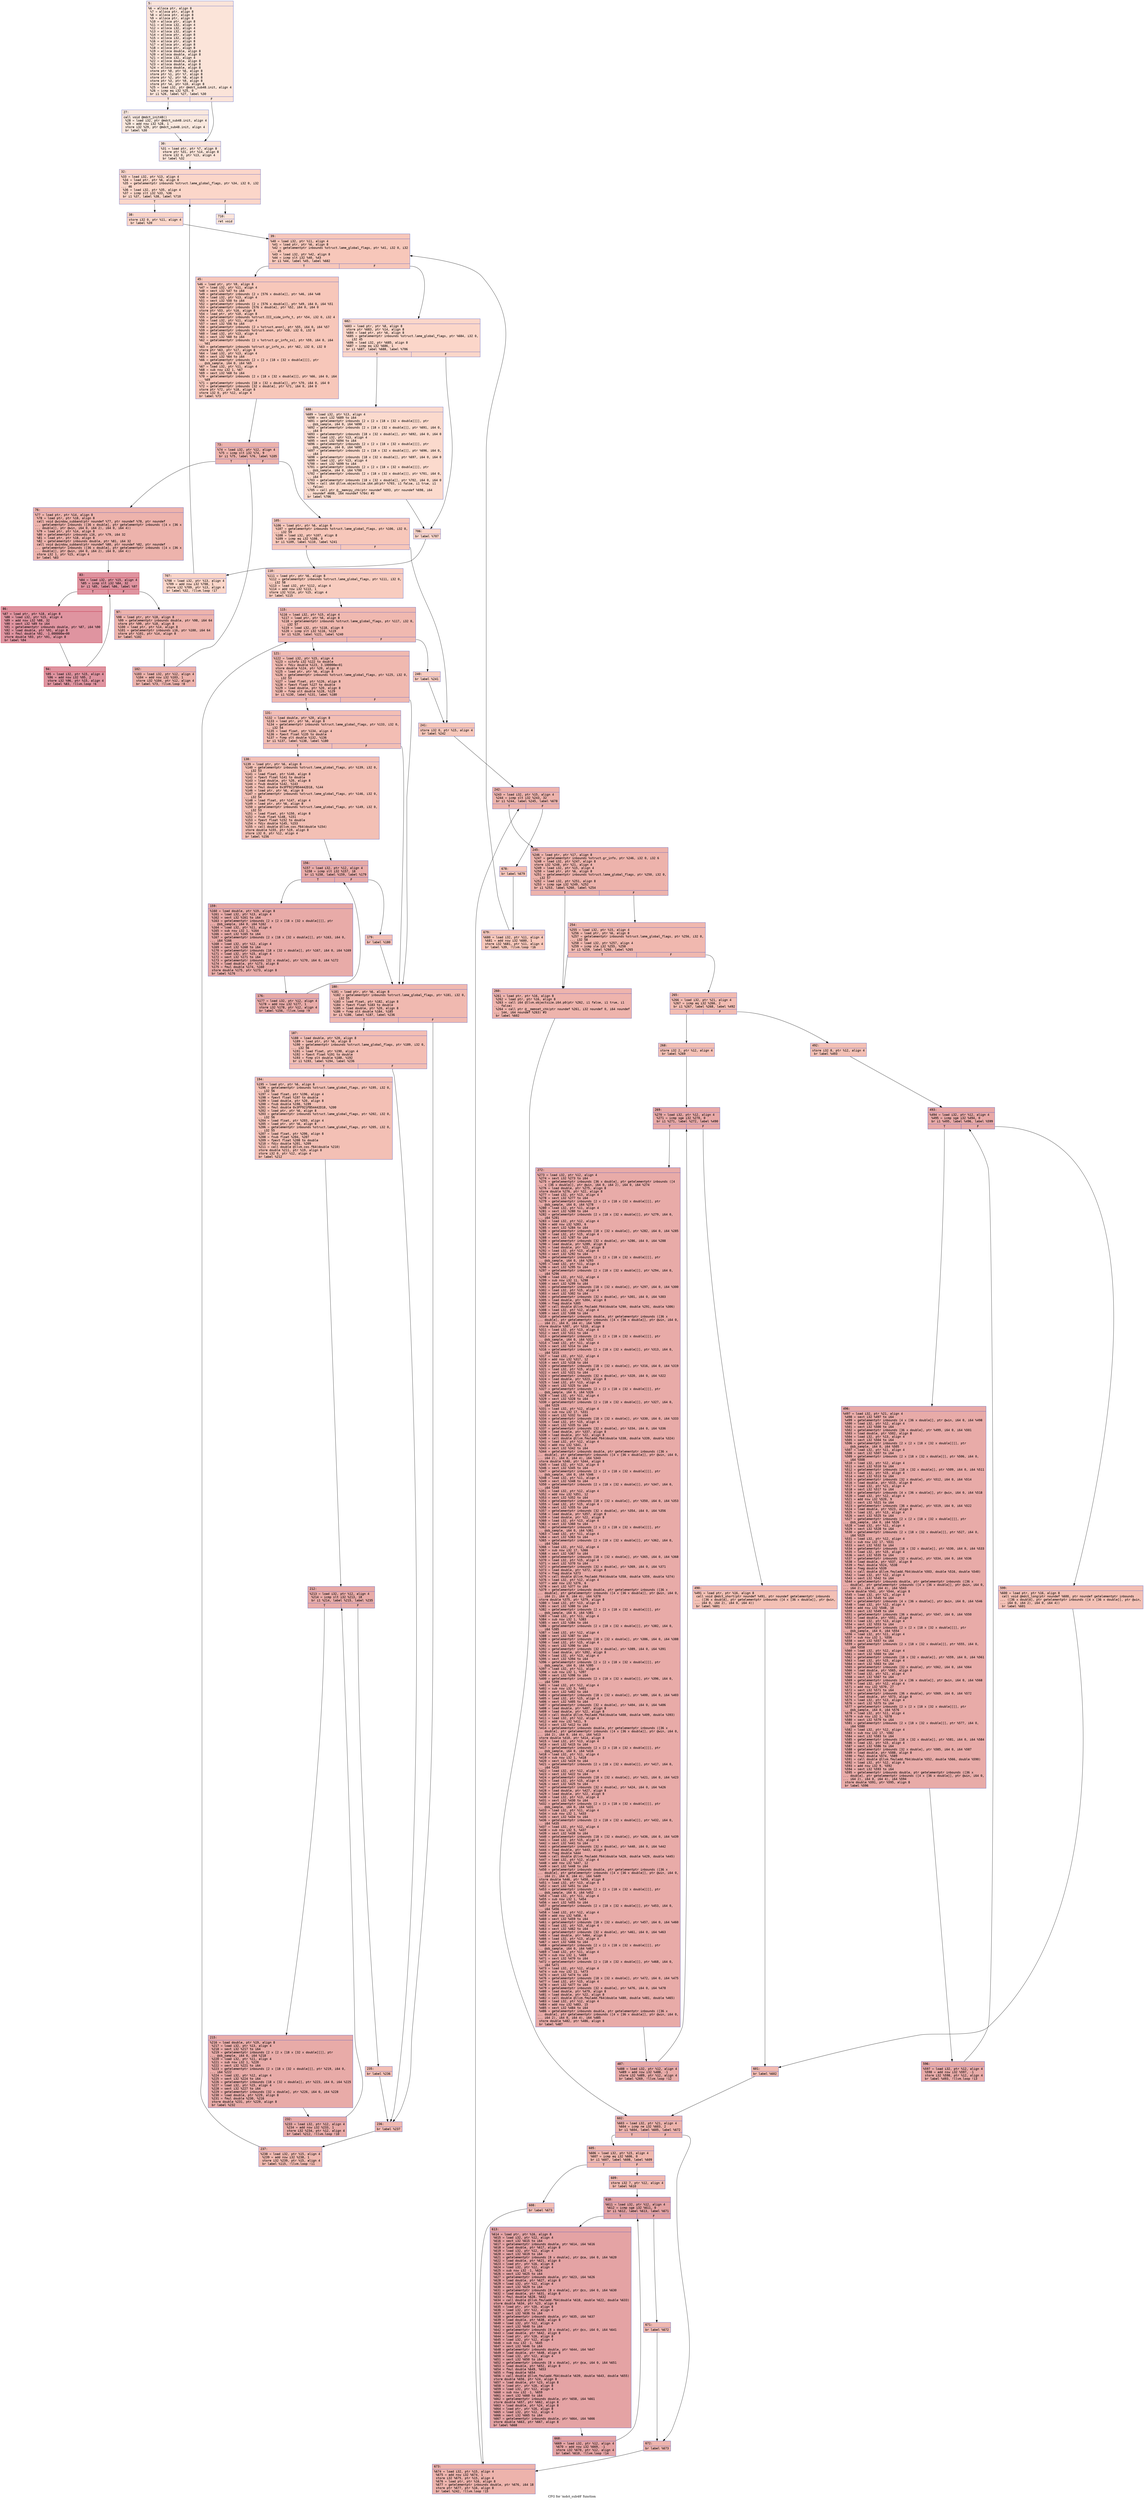 digraph "CFG for 'mdct_sub48' function" {
	label="CFG for 'mdct_sub48' function";

	Node0x600000019f90 [shape=record,color="#3d50c3ff", style=filled, fillcolor="#f5c1a970" fontname="Courier",label="{5:\l|  %6 = alloca ptr, align 8\l  %7 = alloca ptr, align 8\l  %8 = alloca ptr, align 8\l  %9 = alloca ptr, align 8\l  %10 = alloca ptr, align 8\l  %11 = alloca i32, align 4\l  %12 = alloca i32, align 4\l  %13 = alloca i32, align 4\l  %14 = alloca ptr, align 8\l  %15 = alloca i32, align 4\l  %16 = alloca ptr, align 8\l  %17 = alloca ptr, align 8\l  %18 = alloca ptr, align 8\l  %19 = alloca double, align 8\l  %20 = alloca double, align 8\l  %21 = alloca i32, align 4\l  %22 = alloca double, align 8\l  %23 = alloca double, align 8\l  %24 = alloca double, align 8\l  store ptr %0, ptr %6, align 8\l  store ptr %1, ptr %7, align 8\l  store ptr %2, ptr %8, align 8\l  store ptr %3, ptr %9, align 8\l  store ptr %4, ptr %10, align 8\l  %25 = load i32, ptr @mdct_sub48.init, align 4\l  %26 = icmp eq i32 %25, 0\l  br i1 %26, label %27, label %30\l|{<s0>T|<s1>F}}"];
	Node0x600000019f90:s0 -> Node0x600000019fe0[tooltip="5 -> 27\nProbability 37.50%" ];
	Node0x600000019f90:s1 -> Node0x60000001a030[tooltip="5 -> 30\nProbability 62.50%" ];
	Node0x600000019fe0 [shape=record,color="#3d50c3ff", style=filled, fillcolor="#f2cab570" fontname="Courier",label="{27:\l|  call void @mdct_init48()\l  %28 = load i32, ptr @mdct_sub48.init, align 4\l  %29 = add nsw i32 %28, 1\l  store i32 %29, ptr @mdct_sub48.init, align 4\l  br label %30\l}"];
	Node0x600000019fe0 -> Node0x60000001a030[tooltip="27 -> 30\nProbability 100.00%" ];
	Node0x60000001a030 [shape=record,color="#3d50c3ff", style=filled, fillcolor="#f5c1a970" fontname="Courier",label="{30:\l|  %31 = load ptr, ptr %7, align 8\l  store ptr %31, ptr %14, align 8\l  store i32 0, ptr %13, align 4\l  br label %32\l}"];
	Node0x60000001a030 -> Node0x60000001a080[tooltip="30 -> 32\nProbability 100.00%" ];
	Node0x60000001a080 [shape=record,color="#3d50c3ff", style=filled, fillcolor="#f6a38570" fontname="Courier",label="{32:\l|  %33 = load i32, ptr %13, align 4\l  %34 = load ptr, ptr %6, align 8\l  %35 = getelementptr inbounds %struct.lame_global_flags, ptr %34, i32 0, i32\l... 46\l  %36 = load i32, ptr %35, align 4\l  %37 = icmp slt i32 %33, %36\l  br i1 %37, label %38, label %710\l|{<s0>T|<s1>F}}"];
	Node0x60000001a080:s0 -> Node0x60000001a0d0[tooltip="32 -> 38\nProbability 96.88%" ];
	Node0x60000001a080:s1 -> Node0x60000001b480[tooltip="32 -> 710\nProbability 3.12%" ];
	Node0x60000001a0d0 [shape=record,color="#3d50c3ff", style=filled, fillcolor="#f6a38570" fontname="Courier",label="{38:\l|  store i32 0, ptr %11, align 4\l  br label %39\l}"];
	Node0x60000001a0d0 -> Node0x60000001a120[tooltip="38 -> 39\nProbability 100.00%" ];
	Node0x60000001a120 [shape=record,color="#3d50c3ff", style=filled, fillcolor="#ec7f6370" fontname="Courier",label="{39:\l|  %40 = load i32, ptr %11, align 4\l  %41 = load ptr, ptr %6, align 8\l  %42 = getelementptr inbounds %struct.lame_global_flags, ptr %41, i32 0, i32\l... 45\l  %43 = load i32, ptr %42, align 8\l  %44 = icmp slt i32 %40, %43\l  br i1 %44, label %45, label %682\l|{<s0>T|<s1>F}}"];
	Node0x60000001a120:s0 -> Node0x60000001a170[tooltip="39 -> 45\nProbability 96.88%" ];
	Node0x60000001a120:s1 -> Node0x60000001b340[tooltip="39 -> 682\nProbability 3.12%" ];
	Node0x60000001a170 [shape=record,color="#3d50c3ff", style=filled, fillcolor="#ec7f6370" fontname="Courier",label="{45:\l|  %46 = load ptr, ptr %9, align 8\l  %47 = load i32, ptr %11, align 4\l  %48 = sext i32 %47 to i64\l  %49 = getelementptr inbounds [2 x [576 x double]], ptr %46, i64 %48\l  %50 = load i32, ptr %13, align 4\l  %51 = sext i32 %50 to i64\l  %52 = getelementptr inbounds [2 x [576 x double]], ptr %49, i64 0, i64 %51\l  %53 = getelementptr inbounds [576 x double], ptr %52, i64 0, i64 0\l  store ptr %53, ptr %16, align 8\l  %54 = load ptr, ptr %10, align 8\l  %55 = getelementptr inbounds %struct.III_side_info_t, ptr %54, i32 0, i32 4\l  %56 = load i32, ptr %11, align 4\l  %57 = sext i32 %56 to i64\l  %58 = getelementptr inbounds [2 x %struct.anon], ptr %55, i64 0, i64 %57\l  %59 = getelementptr inbounds %struct.anon, ptr %58, i32 0, i32 0\l  %60 = load i32, ptr %13, align 4\l  %61 = sext i32 %60 to i64\l  %62 = getelementptr inbounds [2 x %struct.gr_info_ss], ptr %59, i64 0, i64\l... %61\l  %63 = getelementptr inbounds %struct.gr_info_ss, ptr %62, i32 0, i32 0\l  store ptr %63, ptr %17, align 8\l  %64 = load i32, ptr %13, align 4\l  %65 = sext i32 %64 to i64\l  %66 = getelementptr inbounds [2 x [2 x [18 x [32 x double]]]], ptr\l... @sb_sample, i64 0, i64 %65\l  %67 = load i32, ptr %11, align 4\l  %68 = sub nsw i32 1, %67\l  %69 = sext i32 %68 to i64\l  %70 = getelementptr inbounds [2 x [18 x [32 x double]]], ptr %66, i64 0, i64\l... %69\l  %71 = getelementptr inbounds [18 x [32 x double]], ptr %70, i64 0, i64 0\l  %72 = getelementptr inbounds [32 x double], ptr %71, i64 0, i64 0\l  store ptr %72, ptr %18, align 8\l  store i32 0, ptr %12, align 4\l  br label %73\l}"];
	Node0x60000001a170 -> Node0x60000001a1c0[tooltip="45 -> 73\nProbability 100.00%" ];
	Node0x60000001a1c0 [shape=record,color="#3d50c3ff", style=filled, fillcolor="#d6524470" fontname="Courier",label="{73:\l|  %74 = load i32, ptr %12, align 4\l  %75 = icmp slt i32 %74, 9\l  br i1 %75, label %76, label %105\l|{<s0>T|<s1>F}}"];
	Node0x60000001a1c0:s0 -> Node0x60000001a210[tooltip="73 -> 76\nProbability 96.88%" ];
	Node0x60000001a1c0:s1 -> Node0x60000001a3f0[tooltip="73 -> 105\nProbability 3.12%" ];
	Node0x60000001a210 [shape=record,color="#3d50c3ff", style=filled, fillcolor="#d6524470" fontname="Courier",label="{76:\l|  %77 = load ptr, ptr %14, align 8\l  %78 = load ptr, ptr %18, align 8\l  call void @window_subband(ptr noundef %77, ptr noundef %78, ptr noundef\l... getelementptr inbounds ([36 x double], ptr getelementptr inbounds ([4 x [36 x\l... double]], ptr @win, i64 0, i64 2), i64 0, i64 4))\l  %79 = load ptr, ptr %14, align 8\l  %80 = getelementptr inbounds i16, ptr %79, i64 32\l  %81 = load ptr, ptr %18, align 8\l  %82 = getelementptr inbounds double, ptr %81, i64 32\l  call void @window_subband(ptr noundef %80, ptr noundef %82, ptr noundef\l... getelementptr inbounds ([36 x double], ptr getelementptr inbounds ([4 x [36 x\l... double]], ptr @win, i64 0, i64 2), i64 0, i64 4))\l  store i32 1, ptr %15, align 4\l  br label %83\l}"];
	Node0x60000001a210 -> Node0x60000001a260[tooltip="76 -> 83\nProbability 100.00%" ];
	Node0x60000001a260 [shape=record,color="#b70d28ff", style=filled, fillcolor="#b70d2870" fontname="Courier",label="{83:\l|  %84 = load i32, ptr %15, align 4\l  %85 = icmp slt i32 %84, 32\l  br i1 %85, label %86, label %97\l|{<s0>T|<s1>F}}"];
	Node0x60000001a260:s0 -> Node0x60000001a2b0[tooltip="83 -> 86\nProbability 96.88%" ];
	Node0x60000001a260:s1 -> Node0x60000001a350[tooltip="83 -> 97\nProbability 3.12%" ];
	Node0x60000001a2b0 [shape=record,color="#b70d28ff", style=filled, fillcolor="#b70d2870" fontname="Courier",label="{86:\l|  %87 = load ptr, ptr %18, align 8\l  %88 = load i32, ptr %15, align 4\l  %89 = add nsw i32 %88, 32\l  %90 = sext i32 %89 to i64\l  %91 = getelementptr inbounds double, ptr %87, i64 %90\l  %92 = load double, ptr %91, align 8\l  %93 = fmul double %92, -1.000000e+00\l  store double %93, ptr %91, align 8\l  br label %94\l}"];
	Node0x60000001a2b0 -> Node0x60000001a300[tooltip="86 -> 94\nProbability 100.00%" ];
	Node0x60000001a300 [shape=record,color="#b70d28ff", style=filled, fillcolor="#b70d2870" fontname="Courier",label="{94:\l|  %95 = load i32, ptr %15, align 4\l  %96 = add nsw i32 %95, 2\l  store i32 %96, ptr %15, align 4\l  br label %83, !llvm.loop !6\l}"];
	Node0x60000001a300 -> Node0x60000001a260[tooltip="94 -> 83\nProbability 100.00%" ];
	Node0x60000001a350 [shape=record,color="#3d50c3ff", style=filled, fillcolor="#d6524470" fontname="Courier",label="{97:\l|  %98 = load ptr, ptr %18, align 8\l  %99 = getelementptr inbounds double, ptr %98, i64 64\l  store ptr %99, ptr %18, align 8\l  %100 = load ptr, ptr %14, align 8\l  %101 = getelementptr inbounds i16, ptr %100, i64 64\l  store ptr %101, ptr %14, align 8\l  br label %102\l}"];
	Node0x60000001a350 -> Node0x60000001a3a0[tooltip="97 -> 102\nProbability 100.00%" ];
	Node0x60000001a3a0 [shape=record,color="#3d50c3ff", style=filled, fillcolor="#d6524470" fontname="Courier",label="{102:\l|  %103 = load i32, ptr %12, align 4\l  %104 = add nsw i32 %103, 1\l  store i32 %104, ptr %12, align 4\l  br label %73, !llvm.loop !8\l}"];
	Node0x60000001a3a0 -> Node0x60000001a1c0[tooltip="102 -> 73\nProbability 100.00%" ];
	Node0x60000001a3f0 [shape=record,color="#3d50c3ff", style=filled, fillcolor="#ec7f6370" fontname="Courier",label="{105:\l|  %106 = load ptr, ptr %6, align 8\l  %107 = getelementptr inbounds %struct.lame_global_flags, ptr %106, i32 0,\l... i32 59\l  %108 = load i32, ptr %107, align 8\l  %109 = icmp eq i32 %108, 0\l  br i1 %109, label %110, label %241\l|{<s0>T|<s1>F}}"];
	Node0x60000001a3f0:s0 -> Node0x60000001a440[tooltip="105 -> 110\nProbability 37.50%" ];
	Node0x60000001a3f0:s1 -> Node0x60000001aa30[tooltip="105 -> 241\nProbability 62.50%" ];
	Node0x60000001a440 [shape=record,color="#3d50c3ff", style=filled, fillcolor="#f08b6e70" fontname="Courier",label="{110:\l|  %111 = load ptr, ptr %6, align 8\l  %112 = getelementptr inbounds %struct.lame_global_flags, ptr %111, i32 0,\l... i32 58\l  %113 = load i32, ptr %112, align 4\l  %114 = add nsw i32 %113, 1\l  store i32 %114, ptr %15, align 4\l  br label %115\l}"];
	Node0x60000001a440 -> Node0x60000001a490[tooltip="110 -> 115\nProbability 100.00%" ];
	Node0x60000001a490 [shape=record,color="#3d50c3ff", style=filled, fillcolor="#de614d70" fontname="Courier",label="{115:\l|  %116 = load i32, ptr %15, align 4\l  %117 = load ptr, ptr %6, align 8\l  %118 = getelementptr inbounds %struct.lame_global_flags, ptr %117, i32 0,\l... i32 57\l  %119 = load i32, ptr %118, align 8\l  %120 = icmp slt i32 %116, %119\l  br i1 %120, label %121, label %240\l|{<s0>T|<s1>F}}"];
	Node0x60000001a490:s0 -> Node0x60000001a4e0[tooltip="115 -> 121\nProbability 96.88%" ];
	Node0x60000001a490:s1 -> Node0x60000001a9e0[tooltip="115 -> 240\nProbability 3.12%" ];
	Node0x60000001a4e0 [shape=record,color="#3d50c3ff", style=filled, fillcolor="#de614d70" fontname="Courier",label="{121:\l|  %122 = load i32, ptr %15, align 4\l  %123 = sitofp i32 %122 to double\l  %124 = fdiv double %123, 3.100000e+01\l  store double %124, ptr %20, align 8\l  %125 = load ptr, ptr %6, align 8\l  %126 = getelementptr inbounds %struct.lame_global_flags, ptr %125, i32 0,\l... i32 53\l  %127 = load float, ptr %126, align 8\l  %128 = fpext float %127 to double\l  %129 = load double, ptr %20, align 8\l  %130 = fcmp olt double %128, %129\l  br i1 %130, label %131, label %180\l|{<s0>T|<s1>F}}"];
	Node0x60000001a4e0:s0 -> Node0x60000001a530[tooltip="121 -> 131\nProbability 50.00%" ];
	Node0x60000001a4e0:s1 -> Node0x60000001a710[tooltip="121 -> 180\nProbability 50.00%" ];
	Node0x60000001a530 [shape=record,color="#3d50c3ff", style=filled, fillcolor="#e36c5570" fontname="Courier",label="{131:\l|  %132 = load double, ptr %20, align 8\l  %133 = load ptr, ptr %6, align 8\l  %134 = getelementptr inbounds %struct.lame_global_flags, ptr %133, i32 0,\l... i32 54\l  %135 = load float, ptr %134, align 4\l  %136 = fpext float %135 to double\l  %137 = fcmp olt double %132, %136\l  br i1 %137, label %138, label %180\l|{<s0>T|<s1>F}}"];
	Node0x60000001a530:s0 -> Node0x60000001a580[tooltip="131 -> 138\nProbability 50.00%" ];
	Node0x60000001a530:s1 -> Node0x60000001a710[tooltip="131 -> 180\nProbability 50.00%" ];
	Node0x60000001a580 [shape=record,color="#3d50c3ff", style=filled, fillcolor="#e5705870" fontname="Courier",label="{138:\l|  %139 = load ptr, ptr %6, align 8\l  %140 = getelementptr inbounds %struct.lame_global_flags, ptr %139, i32 0,\l... i32 53\l  %141 = load float, ptr %140, align 8\l  %142 = fpext float %141 to double\l  %143 = load double, ptr %20, align 8\l  %144 = fsub double %142, %143\l  %145 = fmul double 0x3FF921FB54442D18, %144\l  %146 = load ptr, ptr %6, align 8\l  %147 = getelementptr inbounds %struct.lame_global_flags, ptr %146, i32 0,\l... i32 54\l  %148 = load float, ptr %147, align 4\l  %149 = load ptr, ptr %6, align 8\l  %150 = getelementptr inbounds %struct.lame_global_flags, ptr %149, i32 0,\l... i32 53\l  %151 = load float, ptr %150, align 8\l  %152 = fsub float %148, %151\l  %153 = fpext float %152 to double\l  %154 = fdiv double %145, %153\l  %155 = call double @llvm.cos.f64(double %154)\l  store double %155, ptr %19, align 8\l  store i32 0, ptr %12, align 4\l  br label %156\l}"];
	Node0x60000001a580 -> Node0x60000001a5d0[tooltip="138 -> 156\nProbability 100.00%" ];
	Node0x60000001a5d0 [shape=record,color="#3d50c3ff", style=filled, fillcolor="#cc403a70" fontname="Courier",label="{156:\l|  %157 = load i32, ptr %12, align 4\l  %158 = icmp slt i32 %157, 18\l  br i1 %158, label %159, label %179\l|{<s0>T|<s1>F}}"];
	Node0x60000001a5d0:s0 -> Node0x60000001a620[tooltip="156 -> 159\nProbability 96.88%" ];
	Node0x60000001a5d0:s1 -> Node0x60000001a6c0[tooltip="156 -> 179\nProbability 3.12%" ];
	Node0x60000001a620 [shape=record,color="#3d50c3ff", style=filled, fillcolor="#cc403a70" fontname="Courier",label="{159:\l|  %160 = load double, ptr %19, align 8\l  %161 = load i32, ptr %13, align 4\l  %162 = sext i32 %161 to i64\l  %163 = getelementptr inbounds [2 x [2 x [18 x [32 x double]]]], ptr\l... @sb_sample, i64 0, i64 %162\l  %164 = load i32, ptr %11, align 4\l  %165 = sub nsw i32 1, %164\l  %166 = sext i32 %165 to i64\l  %167 = getelementptr inbounds [2 x [18 x [32 x double]]], ptr %163, i64 0,\l... i64 %166\l  %168 = load i32, ptr %12, align 4\l  %169 = sext i32 %168 to i64\l  %170 = getelementptr inbounds [18 x [32 x double]], ptr %167, i64 0, i64 %169\l  %171 = load i32, ptr %15, align 4\l  %172 = sext i32 %171 to i64\l  %173 = getelementptr inbounds [32 x double], ptr %170, i64 0, i64 %172\l  %174 = load double, ptr %173, align 8\l  %175 = fmul double %174, %160\l  store double %175, ptr %173, align 8\l  br label %176\l}"];
	Node0x60000001a620 -> Node0x60000001a670[tooltip="159 -> 176\nProbability 100.00%" ];
	Node0x60000001a670 [shape=record,color="#3d50c3ff", style=filled, fillcolor="#cc403a70" fontname="Courier",label="{176:\l|  %177 = load i32, ptr %12, align 4\l  %178 = add nsw i32 %177, 1\l  store i32 %178, ptr %12, align 4\l  br label %156, !llvm.loop !9\l}"];
	Node0x60000001a670 -> Node0x60000001a5d0[tooltip="176 -> 156\nProbability 100.00%" ];
	Node0x60000001a6c0 [shape=record,color="#3d50c3ff", style=filled, fillcolor="#e5705870" fontname="Courier",label="{179:\l|  br label %180\l}"];
	Node0x60000001a6c0 -> Node0x60000001a710[tooltip="179 -> 180\nProbability 100.00%" ];
	Node0x60000001a710 [shape=record,color="#3d50c3ff", style=filled, fillcolor="#de614d70" fontname="Courier",label="{180:\l|  %181 = load ptr, ptr %6, align 8\l  %182 = getelementptr inbounds %struct.lame_global_flags, ptr %181, i32 0,\l... i32 55\l  %183 = load float, ptr %182, align 8\l  %184 = fpext float %183 to double\l  %185 = load double, ptr %20, align 8\l  %186 = fcmp olt double %184, %185\l  br i1 %186, label %187, label %236\l|{<s0>T|<s1>F}}"];
	Node0x60000001a710:s0 -> Node0x60000001a760[tooltip="180 -> 187\nProbability 50.00%" ];
	Node0x60000001a710:s1 -> Node0x60000001a940[tooltip="180 -> 236\nProbability 50.00%" ];
	Node0x60000001a760 [shape=record,color="#3d50c3ff", style=filled, fillcolor="#e36c5570" fontname="Courier",label="{187:\l|  %188 = load double, ptr %20, align 8\l  %189 = load ptr, ptr %6, align 8\l  %190 = getelementptr inbounds %struct.lame_global_flags, ptr %189, i32 0,\l... i32 56\l  %191 = load float, ptr %190, align 4\l  %192 = fpext float %191 to double\l  %193 = fcmp olt double %188, %192\l  br i1 %193, label %194, label %236\l|{<s0>T|<s1>F}}"];
	Node0x60000001a760:s0 -> Node0x60000001a7b0[tooltip="187 -> 194\nProbability 50.00%" ];
	Node0x60000001a760:s1 -> Node0x60000001a940[tooltip="187 -> 236\nProbability 50.00%" ];
	Node0x60000001a7b0 [shape=record,color="#3d50c3ff", style=filled, fillcolor="#e5705870" fontname="Courier",label="{194:\l|  %195 = load ptr, ptr %6, align 8\l  %196 = getelementptr inbounds %struct.lame_global_flags, ptr %195, i32 0,\l... i32 56\l  %197 = load float, ptr %196, align 4\l  %198 = fpext float %197 to double\l  %199 = load double, ptr %20, align 8\l  %200 = fsub double %198, %199\l  %201 = fmul double 0x3FF921FB54442D18, %200\l  %202 = load ptr, ptr %6, align 8\l  %203 = getelementptr inbounds %struct.lame_global_flags, ptr %202, i32 0,\l... i32 56\l  %204 = load float, ptr %203, align 4\l  %205 = load ptr, ptr %6, align 8\l  %206 = getelementptr inbounds %struct.lame_global_flags, ptr %205, i32 0,\l... i32 55\l  %207 = load float, ptr %206, align 8\l  %208 = fsub float %204, %207\l  %209 = fpext float %208 to double\l  %210 = fdiv double %201, %209\l  %211 = call double @llvm.cos.f64(double %210)\l  store double %211, ptr %19, align 8\l  store i32 0, ptr %12, align 4\l  br label %212\l}"];
	Node0x60000001a7b0 -> Node0x60000001a800[tooltip="194 -> 212\nProbability 100.00%" ];
	Node0x60000001a800 [shape=record,color="#3d50c3ff", style=filled, fillcolor="#cc403a70" fontname="Courier",label="{212:\l|  %213 = load i32, ptr %12, align 4\l  %214 = icmp slt i32 %213, 18\l  br i1 %214, label %215, label %235\l|{<s0>T|<s1>F}}"];
	Node0x60000001a800:s0 -> Node0x60000001a850[tooltip="212 -> 215\nProbability 96.88%" ];
	Node0x60000001a800:s1 -> Node0x60000001a8f0[tooltip="212 -> 235\nProbability 3.12%" ];
	Node0x60000001a850 [shape=record,color="#3d50c3ff", style=filled, fillcolor="#cc403a70" fontname="Courier",label="{215:\l|  %216 = load double, ptr %19, align 8\l  %217 = load i32, ptr %13, align 4\l  %218 = sext i32 %217 to i64\l  %219 = getelementptr inbounds [2 x [2 x [18 x [32 x double]]]], ptr\l... @sb_sample, i64 0, i64 %218\l  %220 = load i32, ptr %11, align 4\l  %221 = sub nsw i32 1, %220\l  %222 = sext i32 %221 to i64\l  %223 = getelementptr inbounds [2 x [18 x [32 x double]]], ptr %219, i64 0,\l... i64 %222\l  %224 = load i32, ptr %12, align 4\l  %225 = sext i32 %224 to i64\l  %226 = getelementptr inbounds [18 x [32 x double]], ptr %223, i64 0, i64 %225\l  %227 = load i32, ptr %15, align 4\l  %228 = sext i32 %227 to i64\l  %229 = getelementptr inbounds [32 x double], ptr %226, i64 0, i64 %228\l  %230 = load double, ptr %229, align 8\l  %231 = fmul double %230, %216\l  store double %231, ptr %229, align 8\l  br label %232\l}"];
	Node0x60000001a850 -> Node0x60000001a8a0[tooltip="215 -> 232\nProbability 100.00%" ];
	Node0x60000001a8a0 [shape=record,color="#3d50c3ff", style=filled, fillcolor="#cc403a70" fontname="Courier",label="{232:\l|  %233 = load i32, ptr %12, align 4\l  %234 = add nsw i32 %233, 1\l  store i32 %234, ptr %12, align 4\l  br label %212, !llvm.loop !10\l}"];
	Node0x60000001a8a0 -> Node0x60000001a800[tooltip="232 -> 212\nProbability 100.00%" ];
	Node0x60000001a8f0 [shape=record,color="#3d50c3ff", style=filled, fillcolor="#e5705870" fontname="Courier",label="{235:\l|  br label %236\l}"];
	Node0x60000001a8f0 -> Node0x60000001a940[tooltip="235 -> 236\nProbability 100.00%" ];
	Node0x60000001a940 [shape=record,color="#3d50c3ff", style=filled, fillcolor="#de614d70" fontname="Courier",label="{236:\l|  br label %237\l}"];
	Node0x60000001a940 -> Node0x60000001a990[tooltip="236 -> 237\nProbability 100.00%" ];
	Node0x60000001a990 [shape=record,color="#3d50c3ff", style=filled, fillcolor="#de614d70" fontname="Courier",label="{237:\l|  %238 = load i32, ptr %15, align 4\l  %239 = add nsw i32 %238, 1\l  store i32 %239, ptr %15, align 4\l  br label %115, !llvm.loop !11\l}"];
	Node0x60000001a990 -> Node0x60000001a490[tooltip="237 -> 115\nProbability 100.00%" ];
	Node0x60000001a9e0 [shape=record,color="#3d50c3ff", style=filled, fillcolor="#f08b6e70" fontname="Courier",label="{240:\l|  br label %241\l}"];
	Node0x60000001a9e0 -> Node0x60000001aa30[tooltip="240 -> 241\nProbability 100.00%" ];
	Node0x60000001aa30 [shape=record,color="#3d50c3ff", style=filled, fillcolor="#ec7f6370" fontname="Courier",label="{241:\l|  store i32 0, ptr %15, align 4\l  br label %242\l}"];
	Node0x60000001aa30 -> Node0x60000001aa80[tooltip="241 -> 242\nProbability 100.00%" ];
	Node0x60000001aa80 [shape=record,color="#3d50c3ff", style=filled, fillcolor="#d6524470" fontname="Courier",label="{242:\l|  %243 = load i32, ptr %15, align 4\l  %244 = icmp slt i32 %243, 32\l  br i1 %244, label %245, label %678\l|{<s0>T|<s1>F}}"];
	Node0x60000001aa80:s0 -> Node0x60000001aad0[tooltip="242 -> 245\nProbability 96.88%" ];
	Node0x60000001aa80:s1 -> Node0x60000001b2a0[tooltip="242 -> 678\nProbability 3.12%" ];
	Node0x60000001aad0 [shape=record,color="#3d50c3ff", style=filled, fillcolor="#d6524470" fontname="Courier",label="{245:\l|  %246 = load ptr, ptr %17, align 8\l  %247 = getelementptr inbounds %struct.gr_info, ptr %246, i32 0, i32 6\l  %248 = load i32, ptr %247, align 8\l  store i32 %248, ptr %21, align 4\l  %249 = load i32, ptr %15, align 4\l  %250 = load ptr, ptr %6, align 8\l  %251 = getelementptr inbounds %struct.lame_global_flags, ptr %250, i32 0,\l... i32 57\l  %252 = load i32, ptr %251, align 8\l  %253 = icmp sge i32 %249, %252\l  br i1 %253, label %260, label %254\l|{<s0>T|<s1>F}}"];
	Node0x60000001aad0:s0 -> Node0x60000001ab70[tooltip="245 -> 260\nProbability 50.00%" ];
	Node0x60000001aad0:s1 -> Node0x60000001ab20[tooltip="245 -> 254\nProbability 50.00%" ];
	Node0x60000001ab20 [shape=record,color="#3d50c3ff", style=filled, fillcolor="#dc5d4a70" fontname="Courier",label="{254:\l|  %255 = load i32, ptr %15, align 4\l  %256 = load ptr, ptr %6, align 8\l  %257 = getelementptr inbounds %struct.lame_global_flags, ptr %256, i32 0,\l... i32 58\l  %258 = load i32, ptr %257, align 4\l  %259 = icmp sle i32 %255, %258\l  br i1 %259, label %260, label %265\l|{<s0>T|<s1>F}}"];
	Node0x60000001ab20:s0 -> Node0x60000001ab70[tooltip="254 -> 260\nProbability 50.00%" ];
	Node0x60000001ab20:s1 -> Node0x60000001abc0[tooltip="254 -> 265\nProbability 50.00%" ];
	Node0x60000001ab70 [shape=record,color="#3d50c3ff", style=filled, fillcolor="#d8564670" fontname="Courier",label="{260:\l|  %261 = load ptr, ptr %16, align 8\l  %262 = load ptr, ptr %16, align 8\l  %263 = call i64 @llvm.objectsize.i64.p0(ptr %262, i1 false, i1 true, i1\l... false)\l  %264 = call ptr @__memset_chk(ptr noundef %261, i32 noundef 0, i64 noundef\l... 144, i64 noundef %263) #3\l  br label %602\l}"];
	Node0x60000001ab70 -> Node0x60000001af80[tooltip="260 -> 602\nProbability 100.00%" ];
	Node0x60000001abc0 [shape=record,color="#3d50c3ff", style=filled, fillcolor="#e1675170" fontname="Courier",label="{265:\l|  %266 = load i32, ptr %21, align 4\l  %267 = icmp eq i32 %266, 2\l  br i1 %267, label %268, label %492\l|{<s0>T|<s1>F}}"];
	Node0x60000001abc0:s0 -> Node0x60000001ac10[tooltip="265 -> 268\nProbability 50.00%" ];
	Node0x60000001abc0:s1 -> Node0x60000001ada0[tooltip="265 -> 492\nProbability 50.00%" ];
	Node0x60000001ac10 [shape=record,color="#3d50c3ff", style=filled, fillcolor="#e5705870" fontname="Courier",label="{268:\l|  store i32 2, ptr %12, align 4\l  br label %269\l}"];
	Node0x60000001ac10 -> Node0x60000001ac60[tooltip="268 -> 269\nProbability 100.00%" ];
	Node0x60000001ac60 [shape=record,color="#3d50c3ff", style=filled, fillcolor="#ca3b3770" fontname="Courier",label="{269:\l|  %270 = load i32, ptr %12, align 4\l  %271 = icmp sge i32 %270, 0\l  br i1 %271, label %272, label %490\l|{<s0>T|<s1>F}}"];
	Node0x60000001ac60:s0 -> Node0x60000001acb0[tooltip="269 -> 272\nProbability 96.88%" ];
	Node0x60000001ac60:s1 -> Node0x60000001ad50[tooltip="269 -> 490\nProbability 3.12%" ];
	Node0x60000001acb0 [shape=record,color="#3d50c3ff", style=filled, fillcolor="#cc403a70" fontname="Courier",label="{272:\l|  %273 = load i32, ptr %12, align 4\l  %274 = sext i32 %273 to i64\l  %275 = getelementptr inbounds [36 x double], ptr getelementptr inbounds ([4\l... x [36 x double]], ptr @win, i64 0, i64 2), i64 0, i64 %274\l  %276 = load double, ptr %275, align 8\l  store double %276, ptr %22, align 8\l  %277 = load i32, ptr %13, align 4\l  %278 = sext i32 %277 to i64\l  %279 = getelementptr inbounds [2 x [2 x [18 x [32 x double]]]], ptr\l... @sb_sample, i64 0, i64 %278\l  %280 = load i32, ptr %11, align 4\l  %281 = sext i32 %280 to i64\l  %282 = getelementptr inbounds [2 x [18 x [32 x double]]], ptr %279, i64 0,\l... i64 %281\l  %283 = load i32, ptr %12, align 4\l  %284 = add nsw i32 %283, 6\l  %285 = sext i32 %284 to i64\l  %286 = getelementptr inbounds [18 x [32 x double]], ptr %282, i64 0, i64 %285\l  %287 = load i32, ptr %15, align 4\l  %288 = sext i32 %287 to i64\l  %289 = getelementptr inbounds [32 x double], ptr %286, i64 0, i64 %288\l  %290 = load double, ptr %289, align 8\l  %291 = load double, ptr %22, align 8\l  %292 = load i32, ptr %13, align 4\l  %293 = sext i32 %292 to i64\l  %294 = getelementptr inbounds [2 x [2 x [18 x [32 x double]]]], ptr\l... @sb_sample, i64 0, i64 %293\l  %295 = load i32, ptr %11, align 4\l  %296 = sext i32 %295 to i64\l  %297 = getelementptr inbounds [2 x [18 x [32 x double]]], ptr %294, i64 0,\l... i64 %296\l  %298 = load i32, ptr %12, align 4\l  %299 = sub nsw i32 11, %298\l  %300 = sext i32 %299 to i64\l  %301 = getelementptr inbounds [18 x [32 x double]], ptr %297, i64 0, i64 %300\l  %302 = load i32, ptr %15, align 4\l  %303 = sext i32 %302 to i64\l  %304 = getelementptr inbounds [32 x double], ptr %301, i64 0, i64 %303\l  %305 = load double, ptr %304, align 8\l  %306 = fneg double %305\l  %307 = call double @llvm.fmuladd.f64(double %290, double %291, double %306)\l  %308 = load i32, ptr %12, align 4\l  %309 = sext i32 %308 to i64\l  %310 = getelementptr inbounds double, ptr getelementptr inbounds ([36 x\l... double], ptr getelementptr inbounds ([4 x [36 x double]], ptr @win, i64 0,\l... i64 2), i64 0, i64 4), i64 %309\l  store double %307, ptr %310, align 8\l  %311 = load i32, ptr %13, align 4\l  %312 = sext i32 %311 to i64\l  %313 = getelementptr inbounds [2 x [2 x [18 x [32 x double]]]], ptr\l... @sb_sample, i64 0, i64 %312\l  %314 = load i32, ptr %11, align 4\l  %315 = sext i32 %314 to i64\l  %316 = getelementptr inbounds [2 x [18 x [32 x double]]], ptr %313, i64 0,\l... i64 %315\l  %317 = load i32, ptr %12, align 4\l  %318 = add nsw i32 %317, 12\l  %319 = sext i32 %318 to i64\l  %320 = getelementptr inbounds [18 x [32 x double]], ptr %316, i64 0, i64 %319\l  %321 = load i32, ptr %15, align 4\l  %322 = sext i32 %321 to i64\l  %323 = getelementptr inbounds [32 x double], ptr %320, i64 0, i64 %322\l  %324 = load double, ptr %323, align 8\l  %325 = load i32, ptr %13, align 4\l  %326 = sext i32 %325 to i64\l  %327 = getelementptr inbounds [2 x [2 x [18 x [32 x double]]]], ptr\l... @sb_sample, i64 0, i64 %326\l  %328 = load i32, ptr %11, align 4\l  %329 = sext i32 %328 to i64\l  %330 = getelementptr inbounds [2 x [18 x [32 x double]]], ptr %327, i64 0,\l... i64 %329\l  %331 = load i32, ptr %12, align 4\l  %332 = sub nsw i32 17, %331\l  %333 = sext i32 %332 to i64\l  %334 = getelementptr inbounds [18 x [32 x double]], ptr %330, i64 0, i64 %333\l  %335 = load i32, ptr %15, align 4\l  %336 = sext i32 %335 to i64\l  %337 = getelementptr inbounds [32 x double], ptr %334, i64 0, i64 %336\l  %338 = load double, ptr %337, align 8\l  %339 = load double, ptr %22, align 8\l  %340 = call double @llvm.fmuladd.f64(double %338, double %339, double %324)\l  %341 = load i32, ptr %12, align 4\l  %342 = add nsw i32 %341, 3\l  %343 = sext i32 %342 to i64\l  %344 = getelementptr inbounds double, ptr getelementptr inbounds ([36 x\l... double], ptr getelementptr inbounds ([4 x [36 x double]], ptr @win, i64 0,\l... i64 2), i64 0, i64 4), i64 %343\l  store double %340, ptr %344, align 8\l  %345 = load i32, ptr %13, align 4\l  %346 = sext i32 %345 to i64\l  %347 = getelementptr inbounds [2 x [2 x [18 x [32 x double]]]], ptr\l... @sb_sample, i64 0, i64 %346\l  %348 = load i32, ptr %11, align 4\l  %349 = sext i32 %348 to i64\l  %350 = getelementptr inbounds [2 x [18 x [32 x double]]], ptr %347, i64 0,\l... i64 %349\l  %351 = load i32, ptr %12, align 4\l  %352 = add nsw i32 %351, 12\l  %353 = sext i32 %352 to i64\l  %354 = getelementptr inbounds [18 x [32 x double]], ptr %350, i64 0, i64 %353\l  %355 = load i32, ptr %15, align 4\l  %356 = sext i32 %355 to i64\l  %357 = getelementptr inbounds [32 x double], ptr %354, i64 0, i64 %356\l  %358 = load double, ptr %357, align 8\l  %359 = load double, ptr %22, align 8\l  %360 = load i32, ptr %13, align 4\l  %361 = sext i32 %360 to i64\l  %362 = getelementptr inbounds [2 x [2 x [18 x [32 x double]]]], ptr\l... @sb_sample, i64 0, i64 %361\l  %363 = load i32, ptr %11, align 4\l  %364 = sext i32 %363 to i64\l  %365 = getelementptr inbounds [2 x [18 x [32 x double]]], ptr %362, i64 0,\l... i64 %364\l  %366 = load i32, ptr %12, align 4\l  %367 = sub nsw i32 17, %366\l  %368 = sext i32 %367 to i64\l  %369 = getelementptr inbounds [18 x [32 x double]], ptr %365, i64 0, i64 %368\l  %370 = load i32, ptr %15, align 4\l  %371 = sext i32 %370 to i64\l  %372 = getelementptr inbounds [32 x double], ptr %369, i64 0, i64 %371\l  %373 = load double, ptr %372, align 8\l  %374 = fneg double %373\l  %375 = call double @llvm.fmuladd.f64(double %358, double %359, double %374)\l  %376 = load i32, ptr %12, align 4\l  %377 = add nsw i32 %376, 6\l  %378 = sext i32 %377 to i64\l  %379 = getelementptr inbounds double, ptr getelementptr inbounds ([36 x\l... double], ptr getelementptr inbounds ([4 x [36 x double]], ptr @win, i64 0,\l... i64 2), i64 0, i64 4), i64 %378\l  store double %375, ptr %379, align 8\l  %380 = load i32, ptr %13, align 4\l  %381 = sext i32 %380 to i64\l  %382 = getelementptr inbounds [2 x [2 x [18 x [32 x double]]]], ptr\l... @sb_sample, i64 0, i64 %381\l  %383 = load i32, ptr %11, align 4\l  %384 = sub nsw i32 1, %383\l  %385 = sext i32 %384 to i64\l  %386 = getelementptr inbounds [2 x [18 x [32 x double]]], ptr %382, i64 0,\l... i64 %385\l  %387 = load i32, ptr %12, align 4\l  %388 = sext i32 %387 to i64\l  %389 = getelementptr inbounds [18 x [32 x double]], ptr %386, i64 0, i64 %388\l  %390 = load i32, ptr %15, align 4\l  %391 = sext i32 %390 to i64\l  %392 = getelementptr inbounds [32 x double], ptr %389, i64 0, i64 %391\l  %393 = load double, ptr %392, align 8\l  %394 = load i32, ptr %13, align 4\l  %395 = sext i32 %394 to i64\l  %396 = getelementptr inbounds [2 x [2 x [18 x [32 x double]]]], ptr\l... @sb_sample, i64 0, i64 %395\l  %397 = load i32, ptr %11, align 4\l  %398 = sub nsw i32 1, %397\l  %399 = sext i32 %398 to i64\l  %400 = getelementptr inbounds [2 x [18 x [32 x double]]], ptr %396, i64 0,\l... i64 %399\l  %401 = load i32, ptr %12, align 4\l  %402 = sub nsw i32 5, %401\l  %403 = sext i32 %402 to i64\l  %404 = getelementptr inbounds [18 x [32 x double]], ptr %400, i64 0, i64 %403\l  %405 = load i32, ptr %15, align 4\l  %406 = sext i32 %405 to i64\l  %407 = getelementptr inbounds [32 x double], ptr %404, i64 0, i64 %406\l  %408 = load double, ptr %407, align 8\l  %409 = load double, ptr %22, align 8\l  %410 = call double @llvm.fmuladd.f64(double %408, double %409, double %393)\l  %411 = load i32, ptr %12, align 4\l  %412 = add nsw i32 %411, 9\l  %413 = sext i32 %412 to i64\l  %414 = getelementptr inbounds double, ptr getelementptr inbounds ([36 x\l... double], ptr getelementptr inbounds ([4 x [36 x double]], ptr @win, i64 0,\l... i64 2), i64 0, i64 4), i64 %413\l  store double %410, ptr %414, align 8\l  %415 = load i32, ptr %13, align 4\l  %416 = sext i32 %415 to i64\l  %417 = getelementptr inbounds [2 x [2 x [18 x [32 x double]]]], ptr\l... @sb_sample, i64 0, i64 %416\l  %418 = load i32, ptr %11, align 4\l  %419 = sub nsw i32 1, %418\l  %420 = sext i32 %419 to i64\l  %421 = getelementptr inbounds [2 x [18 x [32 x double]]], ptr %417, i64 0,\l... i64 %420\l  %422 = load i32, ptr %12, align 4\l  %423 = sext i32 %422 to i64\l  %424 = getelementptr inbounds [18 x [32 x double]], ptr %421, i64 0, i64 %423\l  %425 = load i32, ptr %15, align 4\l  %426 = sext i32 %425 to i64\l  %427 = getelementptr inbounds [32 x double], ptr %424, i64 0, i64 %426\l  %428 = load double, ptr %427, align 8\l  %429 = load double, ptr %22, align 8\l  %430 = load i32, ptr %13, align 4\l  %431 = sext i32 %430 to i64\l  %432 = getelementptr inbounds [2 x [2 x [18 x [32 x double]]]], ptr\l... @sb_sample, i64 0, i64 %431\l  %433 = load i32, ptr %11, align 4\l  %434 = sub nsw i32 1, %433\l  %435 = sext i32 %434 to i64\l  %436 = getelementptr inbounds [2 x [18 x [32 x double]]], ptr %432, i64 0,\l... i64 %435\l  %437 = load i32, ptr %12, align 4\l  %438 = sub nsw i32 5, %437\l  %439 = sext i32 %438 to i64\l  %440 = getelementptr inbounds [18 x [32 x double]], ptr %436, i64 0, i64 %439\l  %441 = load i32, ptr %15, align 4\l  %442 = sext i32 %441 to i64\l  %443 = getelementptr inbounds [32 x double], ptr %440, i64 0, i64 %442\l  %444 = load double, ptr %443, align 8\l  %445 = fneg double %444\l  %446 = call double @llvm.fmuladd.f64(double %428, double %429, double %445)\l  %447 = load i32, ptr %12, align 4\l  %448 = add nsw i32 %447, 12\l  %449 = sext i32 %448 to i64\l  %450 = getelementptr inbounds double, ptr getelementptr inbounds ([36 x\l... double], ptr getelementptr inbounds ([4 x [36 x double]], ptr @win, i64 0,\l... i64 2), i64 0, i64 4), i64 %449\l  store double %446, ptr %450, align 8\l  %451 = load i32, ptr %13, align 4\l  %452 = sext i32 %451 to i64\l  %453 = getelementptr inbounds [2 x [2 x [18 x [32 x double]]]], ptr\l... @sb_sample, i64 0, i64 %452\l  %454 = load i32, ptr %11, align 4\l  %455 = sub nsw i32 1, %454\l  %456 = sext i32 %455 to i64\l  %457 = getelementptr inbounds [2 x [18 x [32 x double]]], ptr %453, i64 0,\l... i64 %456\l  %458 = load i32, ptr %12, align 4\l  %459 = add nsw i32 %458, 6\l  %460 = sext i32 %459 to i64\l  %461 = getelementptr inbounds [18 x [32 x double]], ptr %457, i64 0, i64 %460\l  %462 = load i32, ptr %15, align 4\l  %463 = sext i32 %462 to i64\l  %464 = getelementptr inbounds [32 x double], ptr %461, i64 0, i64 %463\l  %465 = load double, ptr %464, align 8\l  %466 = load i32, ptr %13, align 4\l  %467 = sext i32 %466 to i64\l  %468 = getelementptr inbounds [2 x [2 x [18 x [32 x double]]]], ptr\l... @sb_sample, i64 0, i64 %467\l  %469 = load i32, ptr %11, align 4\l  %470 = sub nsw i32 1, %469\l  %471 = sext i32 %470 to i64\l  %472 = getelementptr inbounds [2 x [18 x [32 x double]]], ptr %468, i64 0,\l... i64 %471\l  %473 = load i32, ptr %12, align 4\l  %474 = sub nsw i32 11, %473\l  %475 = sext i32 %474 to i64\l  %476 = getelementptr inbounds [18 x [32 x double]], ptr %472, i64 0, i64 %475\l  %477 = load i32, ptr %15, align 4\l  %478 = sext i32 %477 to i64\l  %479 = getelementptr inbounds [32 x double], ptr %476, i64 0, i64 %478\l  %480 = load double, ptr %479, align 8\l  %481 = load double, ptr %22, align 8\l  %482 = call double @llvm.fmuladd.f64(double %480, double %481, double %465)\l  %483 = load i32, ptr %12, align 4\l  %484 = add nsw i32 %483, 15\l  %485 = sext i32 %484 to i64\l  %486 = getelementptr inbounds double, ptr getelementptr inbounds ([36 x\l... double], ptr getelementptr inbounds ([4 x [36 x double]], ptr @win, i64 0,\l... i64 2), i64 0, i64 4), i64 %485\l  store double %482, ptr %486, align 8\l  br label %487\l}"];
	Node0x60000001acb0 -> Node0x60000001ad00[tooltip="272 -> 487\nProbability 100.00%" ];
	Node0x60000001ad00 [shape=record,color="#3d50c3ff", style=filled, fillcolor="#cc403a70" fontname="Courier",label="{487:\l|  %488 = load i32, ptr %12, align 4\l  %489 = add nsw i32 %488, -1\l  store i32 %489, ptr %12, align 4\l  br label %269, !llvm.loop !12\l}"];
	Node0x60000001ad00 -> Node0x60000001ac60[tooltip="487 -> 269\nProbability 100.00%" ];
	Node0x60000001ad50 [shape=record,color="#3d50c3ff", style=filled, fillcolor="#e5705870" fontname="Courier",label="{490:\l|  %491 = load ptr, ptr %16, align 8\l  call void @mdct_short(ptr noundef %491, ptr noundef getelementptr inbounds\l... ([36 x double], ptr getelementptr inbounds ([4 x [36 x double]], ptr @win,\l... i64 0, i64 2), i64 0, i64 4))\l  br label %601\l}"];
	Node0x60000001ad50 -> Node0x60000001af30[tooltip="490 -> 601\nProbability 100.00%" ];
	Node0x60000001ada0 [shape=record,color="#3d50c3ff", style=filled, fillcolor="#e5705870" fontname="Courier",label="{492:\l|  store i32 8, ptr %12, align 4\l  br label %493\l}"];
	Node0x60000001ada0 -> Node0x60000001adf0[tooltip="492 -> 493\nProbability 100.00%" ];
	Node0x60000001adf0 [shape=record,color="#3d50c3ff", style=filled, fillcolor="#ca3b3770" fontname="Courier",label="{493:\l|  %494 = load i32, ptr %12, align 4\l  %495 = icmp sge i32 %494, 0\l  br i1 %495, label %496, label %599\l|{<s0>T|<s1>F}}"];
	Node0x60000001adf0:s0 -> Node0x60000001ae40[tooltip="493 -> 496\nProbability 96.88%" ];
	Node0x60000001adf0:s1 -> Node0x60000001aee0[tooltip="493 -> 599\nProbability 3.12%" ];
	Node0x60000001ae40 [shape=record,color="#3d50c3ff", style=filled, fillcolor="#cc403a70" fontname="Courier",label="{496:\l|  %497 = load i32, ptr %21, align 4\l  %498 = sext i32 %497 to i64\l  %499 = getelementptr inbounds [4 x [36 x double]], ptr @win, i64 0, i64 %498\l  %500 = load i32, ptr %12, align 4\l  %501 = sext i32 %500 to i64\l  %502 = getelementptr inbounds [36 x double], ptr %499, i64 0, i64 %501\l  %503 = load double, ptr %502, align 8\l  %504 = load i32, ptr %13, align 4\l  %505 = sext i32 %504 to i64\l  %506 = getelementptr inbounds [2 x [2 x [18 x [32 x double]]]], ptr\l... @sb_sample, i64 0, i64 %505\l  %507 = load i32, ptr %11, align 4\l  %508 = sext i32 %507 to i64\l  %509 = getelementptr inbounds [2 x [18 x [32 x double]]], ptr %506, i64 0,\l... i64 %508\l  %510 = load i32, ptr %12, align 4\l  %511 = sext i32 %510 to i64\l  %512 = getelementptr inbounds [18 x [32 x double]], ptr %509, i64 0, i64 %511\l  %513 = load i32, ptr %15, align 4\l  %514 = sext i32 %513 to i64\l  %515 = getelementptr inbounds [32 x double], ptr %512, i64 0, i64 %514\l  %516 = load double, ptr %515, align 8\l  %517 = load i32, ptr %21, align 4\l  %518 = sext i32 %517 to i64\l  %519 = getelementptr inbounds [4 x [36 x double]], ptr @win, i64 0, i64 %518\l  %520 = load i32, ptr %12, align 4\l  %521 = add nsw i32 %520, 9\l  %522 = sext i32 %521 to i64\l  %523 = getelementptr inbounds [36 x double], ptr %519, i64 0, i64 %522\l  %524 = load double, ptr %523, align 8\l  %525 = load i32, ptr %13, align 4\l  %526 = sext i32 %525 to i64\l  %527 = getelementptr inbounds [2 x [2 x [18 x [32 x double]]]], ptr\l... @sb_sample, i64 0, i64 %526\l  %528 = load i32, ptr %11, align 4\l  %529 = sext i32 %528 to i64\l  %530 = getelementptr inbounds [2 x [18 x [32 x double]]], ptr %527, i64 0,\l... i64 %529\l  %531 = load i32, ptr %12, align 4\l  %532 = sub nsw i32 17, %531\l  %533 = sext i32 %532 to i64\l  %534 = getelementptr inbounds [18 x [32 x double]], ptr %530, i64 0, i64 %533\l  %535 = load i32, ptr %15, align 4\l  %536 = sext i32 %535 to i64\l  %537 = getelementptr inbounds [32 x double], ptr %534, i64 0, i64 %536\l  %538 = load double, ptr %537, align 8\l  %539 = fmul double %524, %538\l  %540 = fneg double %539\l  %541 = call double @llvm.fmuladd.f64(double %503, double %516, double %540)\l  %542 = load i32, ptr %12, align 4\l  %543 = sext i32 %542 to i64\l  %544 = getelementptr inbounds double, ptr getelementptr inbounds ([36 x\l... double], ptr getelementptr inbounds ([4 x [36 x double]], ptr @win, i64 0,\l... i64 2), i64 0, i64 4), i64 %543\l  store double %541, ptr %544, align 8\l  %545 = load i32, ptr %21, align 4\l  %546 = sext i32 %545 to i64\l  %547 = getelementptr inbounds [4 x [36 x double]], ptr @win, i64 0, i64 %546\l  %548 = load i32, ptr %12, align 4\l  %549 = add nsw i32 %548, 18\l  %550 = sext i32 %549 to i64\l  %551 = getelementptr inbounds [36 x double], ptr %547, i64 0, i64 %550\l  %552 = load double, ptr %551, align 8\l  %553 = load i32, ptr %13, align 4\l  %554 = sext i32 %553 to i64\l  %555 = getelementptr inbounds [2 x [2 x [18 x [32 x double]]]], ptr\l... @sb_sample, i64 0, i64 %554\l  %556 = load i32, ptr %11, align 4\l  %557 = sub nsw i32 1, %556\l  %558 = sext i32 %557 to i64\l  %559 = getelementptr inbounds [2 x [18 x [32 x double]]], ptr %555, i64 0,\l... i64 %558\l  %560 = load i32, ptr %12, align 4\l  %561 = sext i32 %560 to i64\l  %562 = getelementptr inbounds [18 x [32 x double]], ptr %559, i64 0, i64 %561\l  %563 = load i32, ptr %15, align 4\l  %564 = sext i32 %563 to i64\l  %565 = getelementptr inbounds [32 x double], ptr %562, i64 0, i64 %564\l  %566 = load double, ptr %565, align 8\l  %567 = load i32, ptr %21, align 4\l  %568 = sext i32 %567 to i64\l  %569 = getelementptr inbounds [4 x [36 x double]], ptr @win, i64 0, i64 %568\l  %570 = load i32, ptr %12, align 4\l  %571 = add nsw i32 %570, 27\l  %572 = sext i32 %571 to i64\l  %573 = getelementptr inbounds [36 x double], ptr %569, i64 0, i64 %572\l  %574 = load double, ptr %573, align 8\l  %575 = load i32, ptr %13, align 4\l  %576 = sext i32 %575 to i64\l  %577 = getelementptr inbounds [2 x [2 x [18 x [32 x double]]]], ptr\l... @sb_sample, i64 0, i64 %576\l  %578 = load i32, ptr %11, align 4\l  %579 = sub nsw i32 1, %578\l  %580 = sext i32 %579 to i64\l  %581 = getelementptr inbounds [2 x [18 x [32 x double]]], ptr %577, i64 0,\l... i64 %580\l  %582 = load i32, ptr %12, align 4\l  %583 = sub nsw i32 17, %582\l  %584 = sext i32 %583 to i64\l  %585 = getelementptr inbounds [18 x [32 x double]], ptr %581, i64 0, i64 %584\l  %586 = load i32, ptr %15, align 4\l  %587 = sext i32 %586 to i64\l  %588 = getelementptr inbounds [32 x double], ptr %585, i64 0, i64 %587\l  %589 = load double, ptr %588, align 8\l  %590 = fmul double %574, %589\l  %591 = call double @llvm.fmuladd.f64(double %552, double %566, double %590)\l  %592 = load i32, ptr %12, align 4\l  %593 = add nsw i32 9, %592\l  %594 = sext i32 %593 to i64\l  %595 = getelementptr inbounds double, ptr getelementptr inbounds ([36 x\l... double], ptr getelementptr inbounds ([4 x [36 x double]], ptr @win, i64 0,\l... i64 2), i64 0, i64 4), i64 %594\l  store double %591, ptr %595, align 8\l  br label %596\l}"];
	Node0x60000001ae40 -> Node0x60000001ae90[tooltip="496 -> 596\nProbability 100.00%" ];
	Node0x60000001ae90 [shape=record,color="#3d50c3ff", style=filled, fillcolor="#cc403a70" fontname="Courier",label="{596:\l|  %597 = load i32, ptr %12, align 4\l  %598 = add nsw i32 %597, -1\l  store i32 %598, ptr %12, align 4\l  br label %493, !llvm.loop !13\l}"];
	Node0x60000001ae90 -> Node0x60000001adf0[tooltip="596 -> 493\nProbability 100.00%" ];
	Node0x60000001aee0 [shape=record,color="#3d50c3ff", style=filled, fillcolor="#e5705870" fontname="Courier",label="{599:\l|  %600 = load ptr, ptr %16, align 8\l  call void @mdct_long(ptr noundef %600, ptr noundef getelementptr inbounds\l... ([36 x double], ptr getelementptr inbounds ([4 x [36 x double]], ptr @win,\l... i64 0, i64 2), i64 0, i64 4))\l  br label %601\l}"];
	Node0x60000001aee0 -> Node0x60000001af30[tooltip="599 -> 601\nProbability 100.00%" ];
	Node0x60000001af30 [shape=record,color="#3d50c3ff", style=filled, fillcolor="#e1675170" fontname="Courier",label="{601:\l|  br label %602\l}"];
	Node0x60000001af30 -> Node0x60000001af80[tooltip="601 -> 602\nProbability 100.00%" ];
	Node0x60000001af80 [shape=record,color="#3d50c3ff", style=filled, fillcolor="#d6524470" fontname="Courier",label="{602:\l|  %603 = load i32, ptr %21, align 4\l  %604 = icmp ne i32 %603, 2\l  br i1 %604, label %605, label %672\l|{<s0>T|<s1>F}}"];
	Node0x60000001af80:s0 -> Node0x60000001afd0[tooltip="602 -> 605\nProbability 50.00%" ];
	Node0x60000001af80:s1 -> Node0x60000001b200[tooltip="602 -> 672\nProbability 50.00%" ];
	Node0x60000001afd0 [shape=record,color="#3d50c3ff", style=filled, fillcolor="#dc5d4a70" fontname="Courier",label="{605:\l|  %606 = load i32, ptr %15, align 4\l  %607 = icmp eq i32 %606, 0\l  br i1 %607, label %608, label %609\l|{<s0>T|<s1>F}}"];
	Node0x60000001afd0:s0 -> Node0x60000001b020[tooltip="605 -> 608\nProbability 37.50%" ];
	Node0x60000001afd0:s1 -> Node0x60000001b070[tooltip="605 -> 609\nProbability 62.50%" ];
	Node0x60000001b020 [shape=record,color="#3d50c3ff", style=filled, fillcolor="#e36c5570" fontname="Courier",label="{608:\l|  br label %673\l}"];
	Node0x60000001b020 -> Node0x60000001b250[tooltip="608 -> 673\nProbability 100.00%" ];
	Node0x60000001b070 [shape=record,color="#3d50c3ff", style=filled, fillcolor="#de614d70" fontname="Courier",label="{609:\l|  store i32 7, ptr %12, align 4\l  br label %610\l}"];
	Node0x60000001b070 -> Node0x60000001b0c0[tooltip="609 -> 610\nProbability 100.00%" ];
	Node0x60000001b0c0 [shape=record,color="#3d50c3ff", style=filled, fillcolor="#c32e3170" fontname="Courier",label="{610:\l|  %611 = load i32, ptr %12, align 4\l  %612 = icmp sge i32 %611, 0\l  br i1 %612, label %613, label %671\l|{<s0>T|<s1>F}}"];
	Node0x60000001b0c0:s0 -> Node0x60000001b110[tooltip="610 -> 613\nProbability 96.88%" ];
	Node0x60000001b0c0:s1 -> Node0x60000001b1b0[tooltip="610 -> 671\nProbability 3.12%" ];
	Node0x60000001b110 [shape=record,color="#3d50c3ff", style=filled, fillcolor="#c32e3170" fontname="Courier",label="{613:\l|  %614 = load ptr, ptr %16, align 8\l  %615 = load i32, ptr %12, align 4\l  %616 = sext i32 %615 to i64\l  %617 = getelementptr inbounds double, ptr %614, i64 %616\l  %618 = load double, ptr %617, align 8\l  %619 = load i32, ptr %12, align 4\l  %620 = sext i32 %619 to i64\l  %621 = getelementptr inbounds [8 x double], ptr @ca, i64 0, i64 %620\l  %622 = load double, ptr %621, align 8\l  %623 = load ptr, ptr %16, align 8\l  %624 = load i32, ptr %12, align 4\l  %625 = sub nsw i32 -1, %624\l  %626 = sext i32 %625 to i64\l  %627 = getelementptr inbounds double, ptr %623, i64 %626\l  %628 = load double, ptr %627, align 8\l  %629 = load i32, ptr %12, align 4\l  %630 = sext i32 %629 to i64\l  %631 = getelementptr inbounds [8 x double], ptr @cs, i64 0, i64 %630\l  %632 = load double, ptr %631, align 8\l  %633 = fmul double %628, %632\l  %634 = call double @llvm.fmuladd.f64(double %618, double %622, double %633)\l  store double %634, ptr %23, align 8\l  %635 = load ptr, ptr %16, align 8\l  %636 = load i32, ptr %12, align 4\l  %637 = sext i32 %636 to i64\l  %638 = getelementptr inbounds double, ptr %635, i64 %637\l  %639 = load double, ptr %638, align 8\l  %640 = load i32, ptr %12, align 4\l  %641 = sext i32 %640 to i64\l  %642 = getelementptr inbounds [8 x double], ptr @cs, i64 0, i64 %641\l  %643 = load double, ptr %642, align 8\l  %644 = load ptr, ptr %16, align 8\l  %645 = load i32, ptr %12, align 4\l  %646 = sub nsw i32 -1, %645\l  %647 = sext i32 %646 to i64\l  %648 = getelementptr inbounds double, ptr %644, i64 %647\l  %649 = load double, ptr %648, align 8\l  %650 = load i32, ptr %12, align 4\l  %651 = sext i32 %650 to i64\l  %652 = getelementptr inbounds [8 x double], ptr @ca, i64 0, i64 %651\l  %653 = load double, ptr %652, align 8\l  %654 = fmul double %649, %653\l  %655 = fneg double %654\l  %656 = call double @llvm.fmuladd.f64(double %639, double %643, double %655)\l  store double %656, ptr %24, align 8\l  %657 = load double, ptr %23, align 8\l  %658 = load ptr, ptr %16, align 8\l  %659 = load i32, ptr %12, align 4\l  %660 = sub nsw i32 -1, %659\l  %661 = sext i32 %660 to i64\l  %662 = getelementptr inbounds double, ptr %658, i64 %661\l  store double %657, ptr %662, align 8\l  %663 = load double, ptr %24, align 8\l  %664 = load ptr, ptr %16, align 8\l  %665 = load i32, ptr %12, align 4\l  %666 = sext i32 %665 to i64\l  %667 = getelementptr inbounds double, ptr %664, i64 %666\l  store double %663, ptr %667, align 8\l  br label %668\l}"];
	Node0x60000001b110 -> Node0x60000001b160[tooltip="613 -> 668\nProbability 100.00%" ];
	Node0x60000001b160 [shape=record,color="#3d50c3ff", style=filled, fillcolor="#c32e3170" fontname="Courier",label="{668:\l|  %669 = load i32, ptr %12, align 4\l  %670 = add nsw i32 %669, -1\l  store i32 %670, ptr %12, align 4\l  br label %610, !llvm.loop !14\l}"];
	Node0x60000001b160 -> Node0x60000001b0c0[tooltip="668 -> 610\nProbability 100.00%" ];
	Node0x60000001b1b0 [shape=record,color="#3d50c3ff", style=filled, fillcolor="#de614d70" fontname="Courier",label="{671:\l|  br label %672\l}"];
	Node0x60000001b1b0 -> Node0x60000001b200[tooltip="671 -> 672\nProbability 100.00%" ];
	Node0x60000001b200 [shape=record,color="#3d50c3ff", style=filled, fillcolor="#d8564670" fontname="Courier",label="{672:\l|  br label %673\l}"];
	Node0x60000001b200 -> Node0x60000001b250[tooltip="672 -> 673\nProbability 100.00%" ];
	Node0x60000001b250 [shape=record,color="#3d50c3ff", style=filled, fillcolor="#d6524470" fontname="Courier",label="{673:\l|  %674 = load i32, ptr %15, align 4\l  %675 = add nsw i32 %674, 1\l  store i32 %675, ptr %15, align 4\l  %676 = load ptr, ptr %16, align 8\l  %677 = getelementptr inbounds double, ptr %676, i64 18\l  store ptr %677, ptr %16, align 8\l  br label %242, !llvm.loop !15\l}"];
	Node0x60000001b250 -> Node0x60000001aa80[tooltip="673 -> 242\nProbability 100.00%" ];
	Node0x60000001b2a0 [shape=record,color="#3d50c3ff", style=filled, fillcolor="#ec7f6370" fontname="Courier",label="{678:\l|  br label %679\l}"];
	Node0x60000001b2a0 -> Node0x60000001b2f0[tooltip="678 -> 679\nProbability 100.00%" ];
	Node0x60000001b2f0 [shape=record,color="#3d50c3ff", style=filled, fillcolor="#ec7f6370" fontname="Courier",label="{679:\l|  %680 = load i32, ptr %11, align 4\l  %681 = add nsw i32 %680, 1\l  store i32 %681, ptr %11, align 4\l  br label %39, !llvm.loop !16\l}"];
	Node0x60000001b2f0 -> Node0x60000001a120[tooltip="679 -> 39\nProbability 100.00%" ];
	Node0x60000001b340 [shape=record,color="#3d50c3ff", style=filled, fillcolor="#f6a38570" fontname="Courier",label="{682:\l|  %683 = load ptr, ptr %8, align 8\l  store ptr %683, ptr %14, align 8\l  %684 = load ptr, ptr %6, align 8\l  %685 = getelementptr inbounds %struct.lame_global_flags, ptr %684, i32 0,\l... i32 45\l  %686 = load i32, ptr %685, align 8\l  %687 = icmp eq i32 %686, 1\l  br i1 %687, label %688, label %706\l|{<s0>T|<s1>F}}"];
	Node0x60000001b340:s0 -> Node0x60000001b390[tooltip="682 -> 688\nProbability 50.00%" ];
	Node0x60000001b340:s1 -> Node0x60000001b3e0[tooltip="682 -> 706\nProbability 50.00%" ];
	Node0x60000001b390 [shape=record,color="#3d50c3ff", style=filled, fillcolor="#f7ac8e70" fontname="Courier",label="{688:\l|  %689 = load i32, ptr %13, align 4\l  %690 = sext i32 %689 to i64\l  %691 = getelementptr inbounds [2 x [2 x [18 x [32 x double]]]], ptr\l... @sb_sample, i64 0, i64 %690\l  %692 = getelementptr inbounds [2 x [18 x [32 x double]]], ptr %691, i64 0,\l... i64 0\l  %693 = getelementptr inbounds [18 x [32 x double]], ptr %692, i64 0, i64 0\l  %694 = load i32, ptr %13, align 4\l  %695 = sext i32 %694 to i64\l  %696 = getelementptr inbounds [2 x [2 x [18 x [32 x double]]]], ptr\l... @sb_sample, i64 0, i64 %695\l  %697 = getelementptr inbounds [2 x [18 x [32 x double]]], ptr %696, i64 0,\l... i64 1\l  %698 = getelementptr inbounds [18 x [32 x double]], ptr %697, i64 0, i64 0\l  %699 = load i32, ptr %13, align 4\l  %700 = sext i32 %699 to i64\l  %701 = getelementptr inbounds [2 x [2 x [18 x [32 x double]]]], ptr\l... @sb_sample, i64 0, i64 %700\l  %702 = getelementptr inbounds [2 x [18 x [32 x double]]], ptr %701, i64 0,\l... i64 0\l  %703 = getelementptr inbounds [18 x [32 x double]], ptr %702, i64 0, i64 0\l  %704 = call i64 @llvm.objectsize.i64.p0(ptr %703, i1 false, i1 true, i1\l... false)\l  %705 = call ptr @__memcpy_chk(ptr noundef %693, ptr noundef %698, i64\l... noundef 4608, i64 noundef %704) #3\l  br label %706\l}"];
	Node0x60000001b390 -> Node0x60000001b3e0[tooltip="688 -> 706\nProbability 100.00%" ];
	Node0x60000001b3e0 [shape=record,color="#3d50c3ff", style=filled, fillcolor="#f6a38570" fontname="Courier",label="{706:\l|  br label %707\l}"];
	Node0x60000001b3e0 -> Node0x60000001b430[tooltip="706 -> 707\nProbability 100.00%" ];
	Node0x60000001b430 [shape=record,color="#3d50c3ff", style=filled, fillcolor="#f6a38570" fontname="Courier",label="{707:\l|  %708 = load i32, ptr %13, align 4\l  %709 = add nsw i32 %708, 1\l  store i32 %709, ptr %13, align 4\l  br label %32, !llvm.loop !17\l}"];
	Node0x60000001b430 -> Node0x60000001a080[tooltip="707 -> 32\nProbability 100.00%" ];
	Node0x60000001b480 [shape=record,color="#3d50c3ff", style=filled, fillcolor="#f5c1a970" fontname="Courier",label="{710:\l|  ret void\l}"];
}
